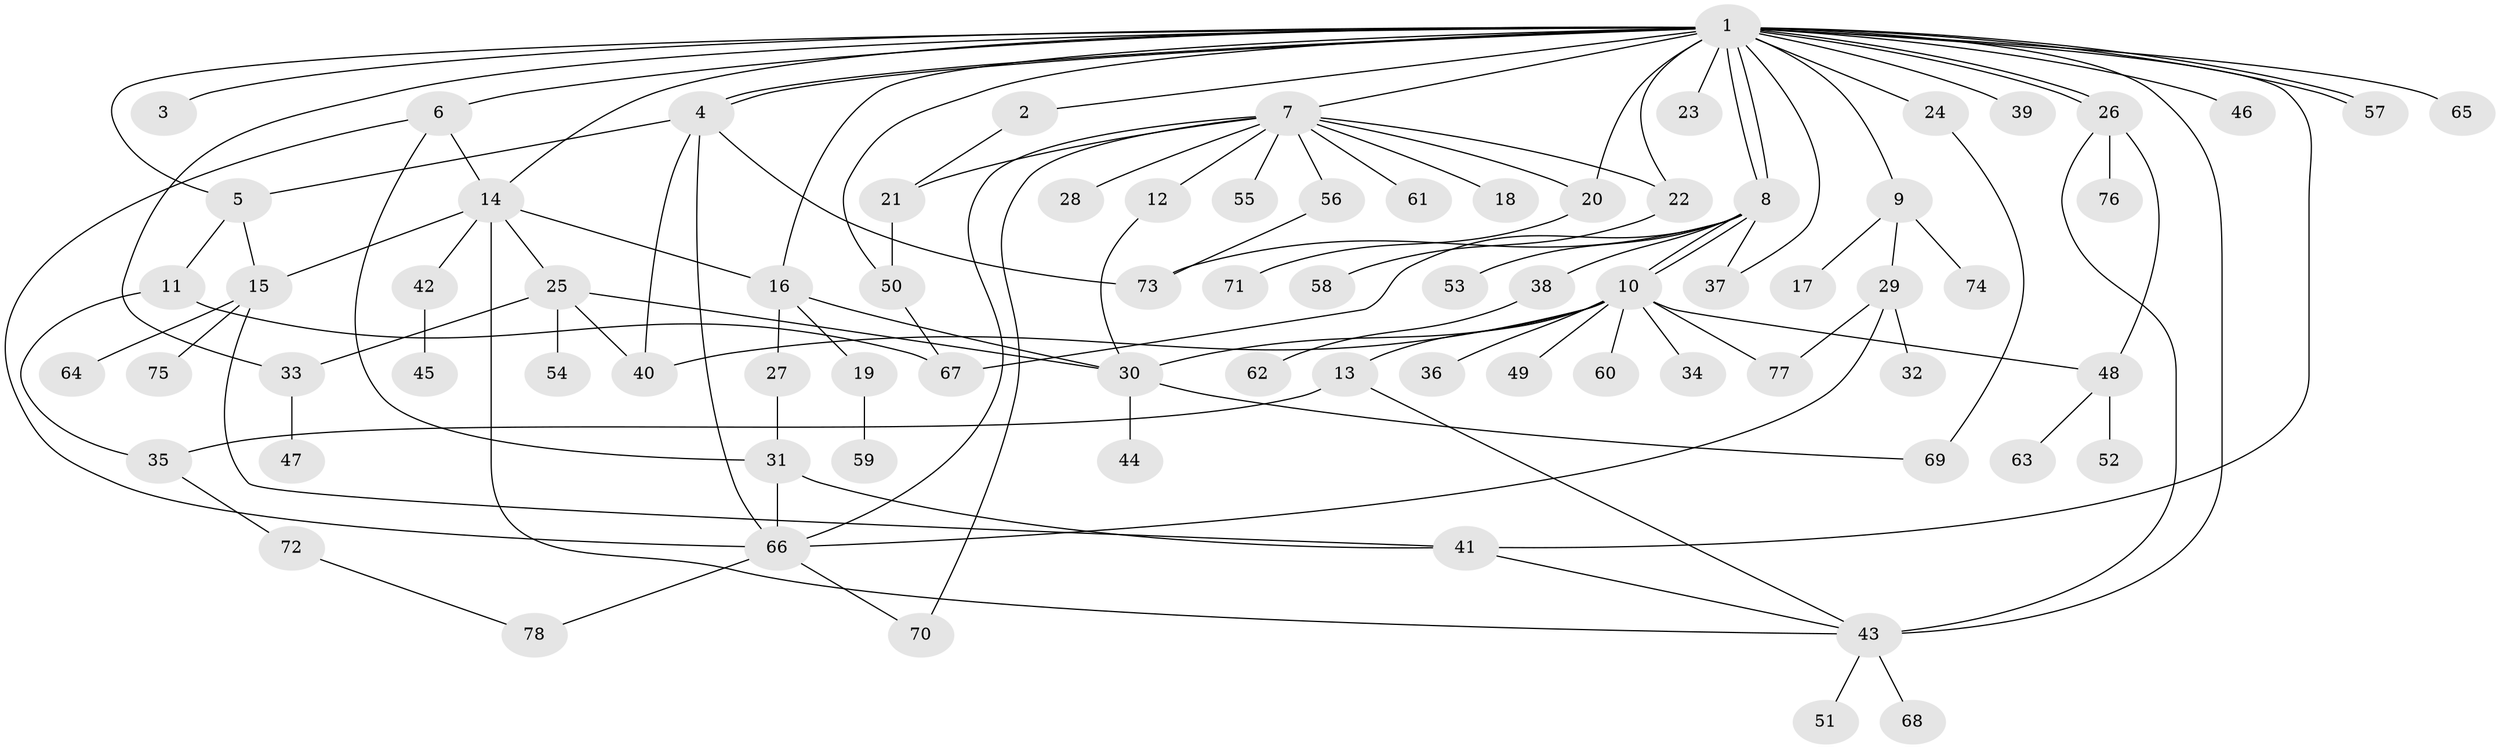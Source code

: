 // coarse degree distribution, {6: 0.16, 3: 0.16, 1: 0.36, 14: 0.04, 2: 0.12, 7: 0.04, 8: 0.08, 4: 0.04}
// Generated by graph-tools (version 1.1) at 2025/36/03/04/25 23:36:54]
// undirected, 78 vertices, 118 edges
graph export_dot {
  node [color=gray90,style=filled];
  1;
  2;
  3;
  4;
  5;
  6;
  7;
  8;
  9;
  10;
  11;
  12;
  13;
  14;
  15;
  16;
  17;
  18;
  19;
  20;
  21;
  22;
  23;
  24;
  25;
  26;
  27;
  28;
  29;
  30;
  31;
  32;
  33;
  34;
  35;
  36;
  37;
  38;
  39;
  40;
  41;
  42;
  43;
  44;
  45;
  46;
  47;
  48;
  49;
  50;
  51;
  52;
  53;
  54;
  55;
  56;
  57;
  58;
  59;
  60;
  61;
  62;
  63;
  64;
  65;
  66;
  67;
  68;
  69;
  70;
  71;
  72;
  73;
  74;
  75;
  76;
  77;
  78;
  1 -- 2;
  1 -- 3;
  1 -- 4;
  1 -- 4;
  1 -- 5;
  1 -- 6;
  1 -- 7;
  1 -- 8;
  1 -- 8;
  1 -- 9;
  1 -- 14;
  1 -- 16;
  1 -- 20;
  1 -- 22;
  1 -- 23;
  1 -- 24;
  1 -- 26;
  1 -- 26;
  1 -- 33;
  1 -- 37;
  1 -- 39;
  1 -- 41;
  1 -- 43;
  1 -- 46;
  1 -- 50;
  1 -- 57;
  1 -- 57;
  1 -- 65;
  2 -- 21;
  4 -- 5;
  4 -- 40;
  4 -- 66;
  4 -- 73;
  5 -- 11;
  5 -- 15;
  6 -- 14;
  6 -- 31;
  6 -- 66;
  7 -- 12;
  7 -- 18;
  7 -- 20;
  7 -- 21;
  7 -- 22;
  7 -- 28;
  7 -- 55;
  7 -- 56;
  7 -- 61;
  7 -- 66;
  7 -- 70;
  8 -- 10;
  8 -- 10;
  8 -- 37;
  8 -- 38;
  8 -- 53;
  8 -- 67;
  8 -- 73;
  9 -- 17;
  9 -- 29;
  9 -- 74;
  10 -- 13;
  10 -- 30;
  10 -- 34;
  10 -- 36;
  10 -- 40;
  10 -- 48;
  10 -- 49;
  10 -- 60;
  10 -- 77;
  11 -- 35;
  11 -- 67;
  12 -- 30;
  13 -- 35;
  13 -- 43;
  14 -- 15;
  14 -- 16;
  14 -- 25;
  14 -- 42;
  14 -- 43;
  15 -- 41;
  15 -- 64;
  15 -- 75;
  16 -- 19;
  16 -- 27;
  16 -- 30;
  19 -- 59;
  20 -- 71;
  21 -- 50;
  22 -- 58;
  24 -- 69;
  25 -- 30;
  25 -- 33;
  25 -- 40;
  25 -- 54;
  26 -- 43;
  26 -- 48;
  26 -- 76;
  27 -- 31;
  29 -- 32;
  29 -- 66;
  29 -- 77;
  30 -- 44;
  30 -- 69;
  31 -- 41;
  31 -- 66;
  33 -- 47;
  35 -- 72;
  38 -- 62;
  41 -- 43;
  42 -- 45;
  43 -- 51;
  43 -- 68;
  48 -- 52;
  48 -- 63;
  50 -- 67;
  56 -- 73;
  66 -- 70;
  66 -- 78;
  72 -- 78;
}
